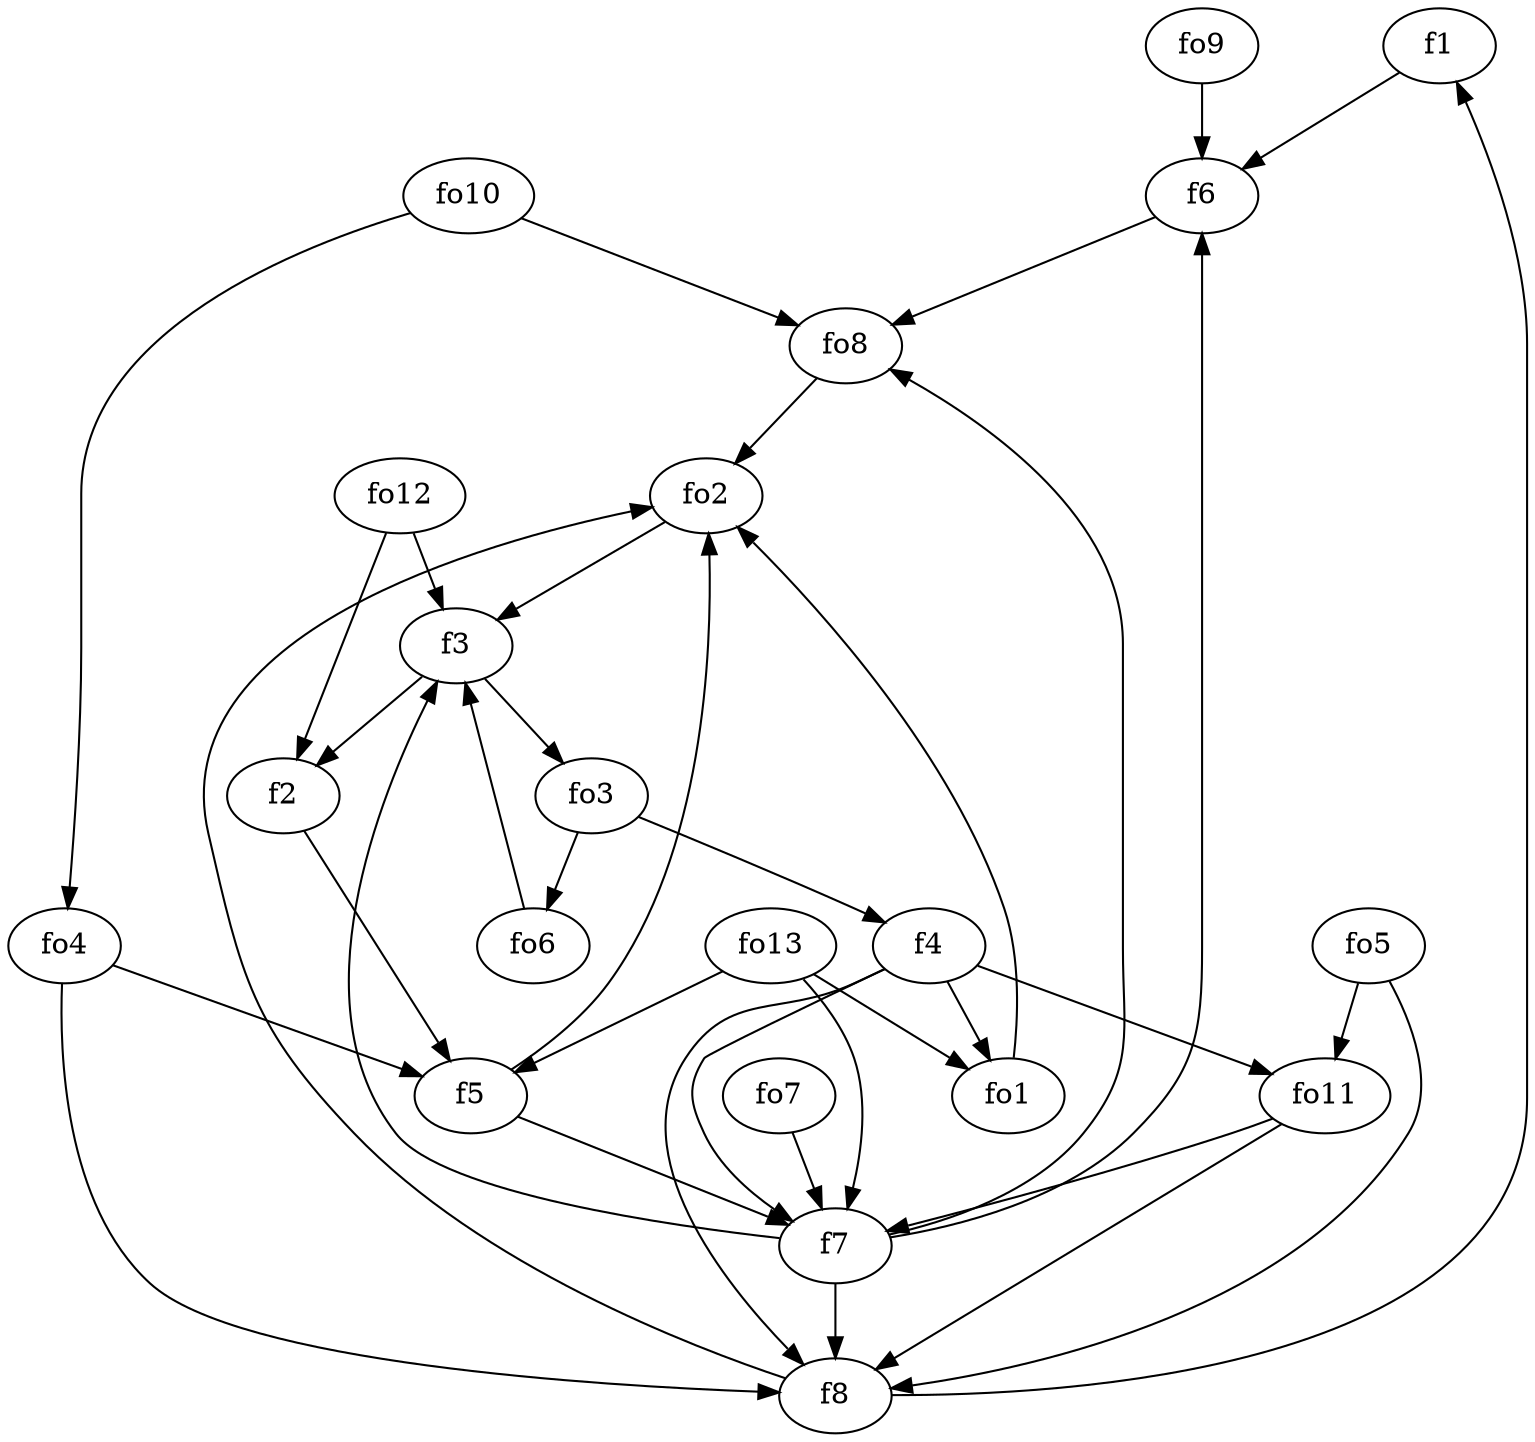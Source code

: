 strict digraph  {
f1;
f2;
f3;
f4;
f5;
f6;
f7;
f8;
fo1;
fo2;
fo3;
fo4;
fo5;
fo6;
fo7;
fo8;
fo9;
fo10;
fo11;
fo12;
fo13;
f1 -> f6  [weight=2];
f2 -> f5  [weight=2];
f3 -> f2  [weight=2];
f3 -> fo3  [weight=2];
f4 -> fo1  [weight=2];
f4 -> f7  [weight=2];
f4 -> f8  [weight=2];
f4 -> fo11  [weight=2];
f5 -> fo2  [weight=2];
f5 -> f7  [weight=2];
f6 -> fo8  [weight=2];
f7 -> f3  [weight=2];
f7 -> f6  [weight=2];
f7 -> f8  [weight=2];
f7 -> fo8  [weight=2];
f8 -> fo2  [weight=2];
f8 -> f1  [weight=2];
fo1 -> fo2  [weight=2];
fo2 -> f3  [weight=2];
fo3 -> f4  [weight=2];
fo3 -> fo6  [weight=2];
fo4 -> f8  [weight=2];
fo4 -> f5  [weight=2];
fo5 -> f8  [weight=2];
fo5 -> fo11  [weight=2];
fo6 -> f3  [weight=2];
fo7 -> f7  [weight=2];
fo8 -> fo2  [weight=2];
fo9 -> f6  [weight=2];
fo10 -> fo4  [weight=2];
fo10 -> fo8  [weight=2];
fo11 -> f7  [weight=2];
fo11 -> f8  [weight=2];
fo12 -> f2  [weight=2];
fo12 -> f3  [weight=2];
fo13 -> fo1  [weight=2];
fo13 -> f7  [weight=2];
fo13 -> f5  [weight=2];
}
